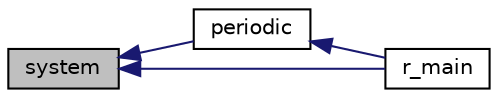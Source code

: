 digraph "system"
{
  edge [fontname="Helvetica",fontsize="10",labelfontname="Helvetica",labelfontsize="10"];
  node [fontname="Helvetica",fontsize="10",shape=record];
  rankdir="LR";
  Node1 [label="system",height=0.2,width=0.4,color="black", fillcolor="grey75", style="filled", fontcolor="black"];
  Node1 -> Node2 [dir="back",color="midnightblue",fontsize="10",style="solid",fontname="Helvetica"];
  Node2 [label="periodic",height=0.2,width=0.4,color="black", fillcolor="white", style="filled",URL="$test009__task__freeing_8c.html#ad35a2fdb04b6df2acf01d1eb113171b6"];
  Node2 -> Node3 [dir="back",color="midnightblue",fontsize="10",style="solid",fontname="Helvetica"];
  Node3 [label="r_main",height=0.2,width=0.4,color="black", fillcolor="white", style="filled",URL="$test009__task__freeing_8c.html#afff05d20e8e3bfc1d7d8aab2bb3a1e9b",tooltip="main function provided by user application. The first task to run. "];
  Node1 -> Node3 [dir="back",color="midnightblue",fontsize="10",style="solid",fontname="Helvetica"];
}
